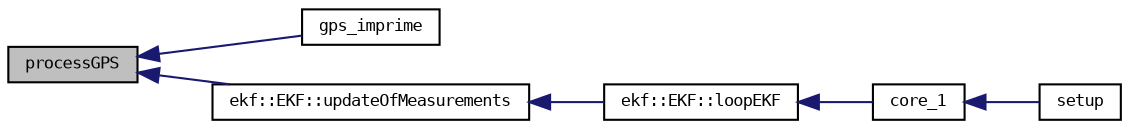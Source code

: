 digraph "processGPS"
{
  bgcolor="transparent";
  edge [fontname="DejaVuSansMono",fontsize="8",labelfontname="DejaVuSansMono",labelfontsize="8"];
  node [fontname="DejaVuSansMono",fontsize="8",shape=record];
  rankdir="LR";
  Node41 [label="processGPS",height=0.2,width=0.4,color="black", fillcolor="grey75", style="filled", fontcolor="black"];
  Node41 -> Node42 [dir="back",color="midnightblue",fontsize="8",style="solid",fontname="DejaVuSansMono"];
  Node42 [label="gps_imprime",height=0.2,width=0.4,color="black",URL="$GPS_8h.html#aaab66558a5f695df7a6fcc3baa340da3"];
  Node41 -> Node43 [dir="back",color="midnightblue",fontsize="8",style="solid",fontname="DejaVuSansMono"];
  Node43 [label="ekf::EKF::updateOfMeasurements",height=0.2,width=0.4,color="black",URL="$classekf_1_1EKF.html#a84048d25ebfb6431d7b1372b7315a7a3",tooltip="Atualiza a medicao a partir dos sensores da unidade Margin e GPS. "];
  Node43 -> Node44 [dir="back",color="midnightblue",fontsize="8",style="solid",fontname="DejaVuSansMono"];
  Node44 [label="ekf::EKF::loopEKF",height=0.2,width=0.4,color="black",URL="$classekf_1_1EKF.html#a651814ff64d234394572e2e7c5703a43"];
  Node44 -> Node45 [dir="back",color="midnightblue",fontsize="8",style="solid",fontname="DejaVuSansMono"];
  Node45 [label="core_1",height=0.2,width=0.4,color="black",URL="$main_8cpp.html#aa561fc46a0358a47fa9151f211523ba0"];
  Node45 -> Node46 [dir="back",color="midnightblue",fontsize="8",style="solid",fontname="DejaVuSansMono"];
  Node46 [label="setup",height=0.2,width=0.4,color="black",URL="$main_8cpp.html#a4fc01d736fe50cf5b977f755b675f11d"];
}
